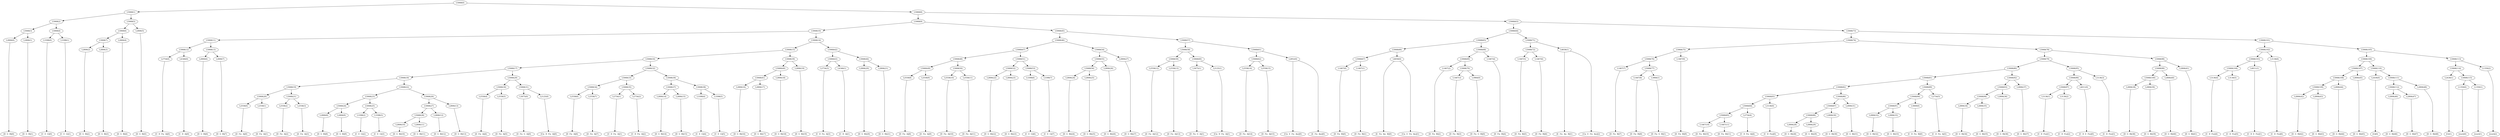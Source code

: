 digraph sample{
"L2806(0)"->"[D  G  B](0)"
"L2806(1)"->"[D  G  B](1)"
"L5068(3)"->"L2806(0)"
"L5068(3)"->"L2806(1)"
"L3398(0)"->"[C  E  G](0)"
"L3398(1)"->"[C  E  G](1)"
"L5068(4)"->"L3398(0)"
"L5068(4)"->"L3398(1)"
"L5068(2)"->"L5068(3)"
"L5068(2)"->"L5068(4)"
"L2806(2)"->"[D  G  B](2)"
"L2806(3)"->"[D  G  B](3)"
"L5068(7)"->"L2806(2)"
"L5068(7)"->"L2806(3)"
"L2806(4)"->"[D  G  B](4)"
"L5068(6)"->"L5068(7)"
"L5068(6)"->"L2806(4)"
"L2806(5)"->"[D  G  B](5)"
"L5068(5)"->"L5068(6)"
"L5068(5)"->"L2806(5)"
"L5068(1)"->"L5068(2)"
"L5068(1)"->"L5068(5)"
"L2754(0)"->"[C  D  Fis  A](0)"
"L4346(0)"->"[C  D  A](0)"
"L5068(12)"->"L2754(0)"
"L5068(12)"->"L4346(0)"
"L2806(6)"->"[D  G  B](6)"
"L2806(7)"->"[D  G  B](7)"
"L5068(13)"->"L2806(6)"
"L5068(13)"->"L2806(7)"
"L5068(11)"->"L5068(12)"
"L5068(11)"->"L5068(13)"
"L2558(0)"->"[D  Fis  A](0)"
"L2558(1)"->"[D  Fis  A](1)"
"L5068(20)"->"L2558(0)"
"L5068(20)"->"L2558(1)"
"L2558(2)"->"[D  Fis  A](2)"
"L2558(3)"->"[D  Fis  A](3)"
"L5068(21)"->"L2558(2)"
"L5068(21)"->"L2558(3)"
"L5068(19)"->"L5068(20)"
"L5068(19)"->"L5068(21)"
"L2806(8)"->"[D  G  B](8)"
"L2806(9)"->"[D  G  B](9)"
"L5068(24)"->"L2806(8)"
"L5068(24)"->"L2806(9)"
"L3398(2)"->"[C  E  G](2)"
"L3398(3)"->"[C  E  G](3)"
"L5068(25)"->"L3398(2)"
"L5068(25)"->"L3398(3)"
"L5068(23)"->"L5068(24)"
"L5068(23)"->"L5068(25)"
"L2806(10)"->"[D  G  B](10)"
"L2806(11)"->"[D  G  B](11)"
"L5068(28)"->"L2806(10)"
"L5068(28)"->"L2806(11)"
"L2806(12)"->"[D  G  B](12)"
"L5068(27)"->"L5068(28)"
"L5068(27)"->"L2806(12)"
"L2806(13)"->"[D  G  B](13)"
"L5068(26)"->"L5068(27)"
"L5068(26)"->"L2806(13)"
"L5068(22)"->"L5068(23)"
"L5068(22)"->"L5068(26)"
"L5068(18)"->"L5068(19)"
"L5068(18)"->"L5068(22)"
"L2558(4)"->"[D  Fis  A](4)"
"L2558(5)"->"[D  Fis  A](5)"
"L5068(30)"->"L2558(4)"
"L5068(30)"->"L2558(5)"
"L3675(0)"->"[D  Fis  G  A](0)"
"L2125(0)"->"[Cis  D  Fis  A](0)"
"L5068(31)"->"L3675(0)"
"L5068(31)"->"L2125(0)"
"L5068(29)"->"L5068(30)"
"L5068(29)"->"L5068(31)"
"L5068(17)"->"L5068(18)"
"L5068(17)"->"L5068(29)"
"L2558(6)"->"[D  Fis  A](6)"
"L2558(7)"->"[D  Fis  A](7)"
"L5068(34)"->"L2558(6)"
"L5068(34)"->"L2558(7)"
"L2754(1)"->"[C  D  Fis  A](1)"
"L2754(2)"->"[C  D  Fis  A](2)"
"L5068(35)"->"L2754(1)"
"L5068(35)"->"L2754(2)"
"L5068(33)"->"L5068(34)"
"L5068(33)"->"L5068(35)"
"L2806(14)"->"[D  G  B](14)"
"L2806(15)"->"[D  G  B](15)"
"L5068(37)"->"L2806(14)"
"L5068(37)"->"L2806(15)"
"L3398(4)"->"[C  E  G](4)"
"L3398(5)"->"[C  E  G](5)"
"L5068(38)"->"L3398(4)"
"L5068(38)"->"L3398(5)"
"L5068(36)"->"L5068(37)"
"L5068(36)"->"L5068(38)"
"L5068(32)"->"L5068(33)"
"L5068(32)"->"L5068(36)"
"L5068(16)"->"L5068(17)"
"L5068(16)"->"L5068(32)"
"L2806(16)"->"[D  G  B](16)"
"L2806(17)"->"[D  G  B](17)"
"L5068(41)"->"L2806(16)"
"L5068(41)"->"L2806(17)"
"L2806(18)"->"[D  G  B](18)"
"L5068(40)"->"L5068(41)"
"L5068(40)"->"L2806(18)"
"L2806(19)"->"[D  G  B](19)"
"L5068(39)"->"L5068(40)"
"L5068(39)"->"L2806(19)"
"L5068(15)"->"L5068(16)"
"L5068(15)"->"L5068(39)"
"L2754(3)"->"[C  D  Fis  A](3)"
"L4346(1)"->"[C  D  A](1)"
"L5068(43)"->"L2754(3)"
"L5068(43)"->"L4346(1)"
"L2806(20)"->"[D  G  B](20)"
"L2806(21)"->"[D  G  B](21)"
"L5068(44)"->"L2806(20)"
"L5068(44)"->"L2806(21)"
"L5068(42)"->"L5068(43)"
"L5068(42)"->"L5068(44)"
"L5068(14)"->"L5068(15)"
"L5068(14)"->"L5068(42)"
"L5068(10)"->"L5068(11)"
"L5068(10)"->"L5068(14)"
"L2558(8)"->"[D  Fis  A](8)"
"L2558(9)"->"[D  Fis  A](9)"
"L5068(49)"->"L2558(8)"
"L5068(49)"->"L2558(9)"
"L2558(10)"->"[D  Fis  A](10)"
"L2558(11)"->"[D  Fis  A](11)"
"L5068(50)"->"L2558(10)"
"L5068(50)"->"L2558(11)"
"L5068(48)"->"L5068(49)"
"L5068(48)"->"L5068(50)"
"L2806(22)"->"[D  G  B](22)"
"L2806(23)"->"[D  G  B](23)"
"L5068(52)"->"L2806(22)"
"L5068(52)"->"L2806(23)"
"L3398(6)"->"[C  E  G](6)"
"L3398(7)"->"[C  E  G](7)"
"L5068(53)"->"L3398(6)"
"L5068(53)"->"L3398(7)"
"L5068(51)"->"L5068(52)"
"L5068(51)"->"L5068(53)"
"L5068(47)"->"L5068(48)"
"L5068(47)"->"L5068(51)"
"L2806(24)"->"[D  G  B](24)"
"L2806(25)"->"[D  G  B](25)"
"L5068(56)"->"L2806(24)"
"L5068(56)"->"L2806(25)"
"L2806(26)"->"[D  G  B](26)"
"L5068(55)"->"L5068(56)"
"L5068(55)"->"L2806(26)"
"L2806(27)"->"[D  G  B](27)"
"L5068(54)"->"L5068(55)"
"L5068(54)"->"L2806(27)"
"L5068(46)"->"L5068(47)"
"L5068(46)"->"L5068(54)"
"L2558(12)"->"[D  Fis  A](12)"
"L2558(13)"->"[D  Fis  A](13)"
"L5068(59)"->"L2558(12)"
"L5068(59)"->"L2558(13)"
"L3675(1)"->"[D  Fis  G  A](1)"
"L2125(1)"->"[Cis  D  Fis  A](1)"
"L5068(60)"->"L3675(1)"
"L5068(60)"->"L2125(1)"
"L5068(58)"->"L5068(59)"
"L5068(58)"->"L5068(60)"
"L2558(14)"->"[D  Fis  A](14)"
"L2558(15)"->"[D  Fis  A](15)"
"L5068(62)"->"L2558(14)"
"L5068(62)"->"L2558(15)"
"L2852(0)"->"[Cis  E  Fis  Ais](0)"
"L2852(0)"->"[E  Fis  Ais](0)"
"L5068(61)"->"L5068(62)"
"L5068(61)"->"L2852(0)"
"L5068(57)"->"L5068(58)"
"L5068(57)"->"L5068(61)"
"L5068(45)"->"L5068(46)"
"L5068(45)"->"L5068(57)"
"L5068(9)"->"L5068(10)"
"L5068(9)"->"L5068(45)"
"L1467(0)"->"[D  Fis  B](0)"
"L1467(1)"->"[D  Fis  B](1)"
"L5068(67)"->"L1467(0)"
"L5068(67)"->"L1467(1)"
"L4658(0)"->"[E  Fis  Ais  B](0)"
"L4658(0)"->"[Cis  E  Fis  Ais](1)"
"L5068(66)"->"L5068(67)"
"L5068(66)"->"L4658(0)"
"L1467(2)"->"[D  Fis  B](2)"
"L1467(3)"->"[D  Fis  B](3)"
"L3984(0)"->"[D  Fis  G  B](0)"
"L5068(70)"->"L1467(3)"
"L5068(70)"->"L3984(0)"
"L5068(69)"->"L1467(2)"
"L5068(69)"->"L5068(70)"
"L1467(4)"->"[D  Fis  B](4)"
"L5068(68)"->"L5068(69)"
"L5068(68)"->"L1467(4)"
"L5068(65)"->"L5068(66)"
"L5068(65)"->"L5068(68)"
"L1467(5)"->"[D  Fis  B](5)"
"L1467(6)"->"[D  Fis  B](6)"
"L5068(72)"->"L1467(5)"
"L5068(72)"->"L1467(6)"
"L4658(1)"->"[E  Fis  Ais  B](1)"
"L4658(1)"->"[Cis  E  Fis  Ais](2)"
"L5068(71)"->"L5068(72)"
"L5068(71)"->"L4658(1)"
"L5068(64)"->"L5068(65)"
"L5068(64)"->"L5068(71)"
"L1467(7)"->"[D  Fis  B](7)"
"L1467(8)"->"[D  Fis  B](8)"
"L3984(1)"->"[D  Fis  G  B](1)"
"L5068(77)"->"L1467(8)"
"L5068(77)"->"L3984(1)"
"L5068(76)"->"L1467(7)"
"L5068(76)"->"L5068(77)"
"L1467(9)"->"[D  Fis  B](9)"
"L5068(75)"->"L5068(76)"
"L5068(75)"->"L1467(9)"
"L1467(10)"->"[D  Fis  B](10)"
"L1467(11)"->"[D  Fis  B](11)"
"L5068(85)"->"L1467(10)"
"L5068(85)"->"L1467(11)"
"L2754(4)"->"[C  D  Fis  A](4)"
"L5068(84)"->"L5068(85)"
"L5068(84)"->"L2754(4)"
"L3136(0)"->"[C  D  Fis](0)"
"L5068(83)"->"L5068(84)"
"L5068(83)"->"L3136(0)"
"L2806(28)"->"[D  G  B](28)"
"L2806(29)"->"[D  G  B](29)"
"L5068(88)"->"L2806(28)"
"L5068(88)"->"L2806(29)"
"L2806(30)"->"[D  G  B](30)"
"L5068(87)"->"L5068(88)"
"L5068(87)"->"L2806(30)"
"L2806(31)"->"[D  G  B](31)"
"L5068(86)"->"L5068(87)"
"L5068(86)"->"L2806(31)"
"L5068(82)"->"L5068(83)"
"L5068(82)"->"L5068(86)"
"L2806(32)"->"[D  G  B](32)"
"L2806(33)"->"[D  G  B](33)"
"L5068(91)"->"L2806(32)"
"L5068(91)"->"L2806(33)"
"L3069(0)"->"[C  D  Fis  B](0)"
"L5068(90)"->"L5068(91)"
"L5068(90)"->"L3069(0)"
"L2754(5)"->"[C  D  Fis  A](5)"
"L5068(89)"->"L5068(90)"
"L5068(89)"->"L2754(5)"
"L5068(81)"->"L5068(82)"
"L5068(81)"->"L5068(89)"
"L2806(34)"->"[D  G  B](34)"
"L2806(35)"->"[D  G  B](35)"
"L5068(94)"->"L2806(34)"
"L5068(94)"->"L2806(35)"
"L2806(36)"->"[D  G  B](36)"
"L5068(93)"->"L5068(94)"
"L5068(93)"->"L2806(36)"
"L2806(37)"->"[D  G  B](37)"
"L5068(92)"->"L5068(93)"
"L5068(92)"->"L2806(37)"
"L5068(80)"->"L5068(81)"
"L5068(80)"->"L5068(92)"
"L3136(1)"->"[C  D  Fis](1)"
"L3136(2)"->"[C  D  Fis](2)"
"L5068(97)"->"L3136(1)"
"L5068(97)"->"L3136(2)"
"L4011(0)"->"[C  D  E  Fis](0)"
"L5068(96)"->"L5068(97)"
"L5068(96)"->"L4011(0)"
"L3136(3)"->"[C  D  Fis](3)"
"L5068(95)"->"L5068(96)"
"L5068(95)"->"L3136(3)"
"L5068(79)"->"L5068(80)"
"L5068(79)"->"L5068(95)"
"L2806(38)"->"[D  G  B](38)"
"L2806(39)"->"[D  G  B](39)"
"L5068(100)"->"L2806(38)"
"L5068(100)"->"L2806(39)"
"L2806(40)"->"[D  G  B](40)"
"L5068(99)"->"L5068(100)"
"L5068(99)"->"L2806(40)"
"L2806(41)"->"[D  G  B](41)"
"L5068(98)"->"L5068(99)"
"L5068(98)"->"L2806(41)"
"L5068(78)"->"L5068(79)"
"L5068(78)"->"L5068(98)"
"L5068(74)"->"L5068(75)"
"L5068(74)"->"L5068(78)"
"L3136(4)"->"[C  D  Fis](4)"
"L3136(5)"->"[C  D  Fis](5)"
"L5068(104)"->"L3136(4)"
"L5068(104)"->"L3136(5)"
"L4011(1)"->"[C  D  E  Fis](1)"
"L5068(103)"->"L5068(104)"
"L5068(103)"->"L4011(1)"
"L3136(6)"->"[C  D  Fis](6)"
"L5068(102)"->"L5068(103)"
"L5068(102)"->"L3136(6)"
"L2806(42)"->"[D  G  B](42)"
"L2806(43)"->"[D  G  B](43)"
"L5068(109)"->"L2806(42)"
"L5068(109)"->"L2806(43)"
"L2806(44)"->"[D  G  B](44)"
"L5068(108)"->"L5068(109)"
"L5068(108)"->"L2806(44)"
"L2806(45)"->"[D  G  B](45)"
"L5068(107)"->"L5068(108)"
"L5068(107)"->"L2806(45)"
"L2436(0)"->"[G](0)"
"L2806(46)"->"[D  G  B](46)"
"L2806(47)"->"[D  G  B](47)"
"L5068(112)"->"L2806(46)"
"L5068(112)"->"L2806(47)"
"L2806(48)"->"[D  G  B](48)"
"L5068(111)"->"L5068(112)"
"L5068(111)"->"L2806(48)"
"L5068(110)"->"L2436(0)"
"L5068(110)"->"L5068(111)"
"L5068(106)"->"L5068(107)"
"L5068(106)"->"L5068(110)"
"L2436(1)"->"[G](1)"
"L1350(0)"->"[rest](0)"
"L1350(1)"->"[rest](1)"
"L5068(115)"->"L1350(0)"
"L5068(115)"->"L1350(1)"
"L5068(114)"->"L2436(1)"
"L5068(114)"->"L5068(115)"
"L1350(2)"->"[rest](2)"
"L5068(113)"->"L5068(114)"
"L5068(113)"->"L1350(2)"
"L5068(105)"->"L5068(106)"
"L5068(105)"->"L5068(113)"
"L5068(101)"->"L5068(102)"
"L5068(101)"->"L5068(105)"
"L5068(73)"->"L5068(74)"
"L5068(73)"->"L5068(101)"
"L5068(63)"->"L5068(64)"
"L5068(63)"->"L5068(73)"
"L5068(8)"->"L5068(9)"
"L5068(8)"->"L5068(63)"
"L5068(0)"->"L5068(1)"
"L5068(0)"->"L5068(8)"
{rank = min; "L5068(0)"}
{rank = same; "L5068(1)"; "L5068(8)";}
{rank = same; "L5068(2)"; "L5068(5)"; "L5068(9)"; "L5068(63)";}
{rank = same; "L5068(3)"; "L5068(4)"; "L5068(6)"; "L2806(5)"; "L5068(10)"; "L5068(45)"; "L5068(64)"; "L5068(73)";}
{rank = same; "L2806(0)"; "L2806(1)"; "L3398(0)"; "L3398(1)"; "L5068(7)"; "L2806(4)"; "L5068(11)"; "L5068(14)"; "L5068(46)"; "L5068(57)"; "L5068(65)"; "L5068(71)"; "L5068(74)"; "L5068(101)";}
{rank = same; "L2806(2)"; "L2806(3)"; "L5068(12)"; "L5068(13)"; "L5068(15)"; "L5068(42)"; "L5068(47)"; "L5068(54)"; "L5068(58)"; "L5068(61)"; "L5068(66)"; "L5068(68)"; "L5068(72)"; "L4658(1)"; "L5068(75)"; "L5068(78)"; "L5068(102)"; "L5068(105)";}
{rank = same; "L2754(0)"; "L4346(0)"; "L2806(6)"; "L2806(7)"; "L5068(16)"; "L5068(39)"; "L5068(43)"; "L5068(44)"; "L5068(48)"; "L5068(51)"; "L5068(55)"; "L2806(27)"; "L5068(59)"; "L5068(60)"; "L5068(62)"; "L2852(0)"; "L5068(67)"; "L4658(0)"; "L5068(69)"; "L1467(4)"; "L1467(5)"; "L1467(6)"; "L5068(76)"; "L1467(9)"; "L5068(79)"; "L5068(98)"; "L5068(103)"; "L3136(6)"; "L5068(106)"; "L5068(113)";}
{rank = same; "L5068(17)"; "L5068(32)"; "L5068(40)"; "L2806(19)"; "L2754(3)"; "L4346(1)"; "L2806(20)"; "L2806(21)"; "L5068(49)"; "L5068(50)"; "L5068(52)"; "L5068(53)"; "L5068(56)"; "L2806(26)"; "L2558(12)"; "L2558(13)"; "L3675(1)"; "L2125(1)"; "L2558(14)"; "L2558(15)"; "L1467(0)"; "L1467(1)"; "L1467(2)"; "L5068(70)"; "L1467(7)"; "L5068(77)"; "L5068(80)"; "L5068(95)"; "L5068(99)"; "L2806(41)"; "L5068(104)"; "L4011(1)"; "L5068(107)"; "L5068(110)"; "L5068(114)"; "L1350(2)";}
{rank = same; "L5068(18)"; "L5068(29)"; "L5068(33)"; "L5068(36)"; "L5068(41)"; "L2806(18)"; "L2558(8)"; "L2558(9)"; "L2558(10)"; "L2558(11)"; "L2806(22)"; "L2806(23)"; "L3398(6)"; "L3398(7)"; "L2806(24)"; "L2806(25)"; "L1467(3)"; "L3984(0)"; "L1467(8)"; "L3984(1)"; "L5068(81)"; "L5068(92)"; "L5068(96)"; "L3136(3)"; "L5068(100)"; "L2806(40)"; "L3136(4)"; "L3136(5)"; "L5068(108)"; "L2806(45)"; "L2436(0)"; "L5068(111)"; "L2436(1)"; "L5068(115)";}
{rank = same; "L5068(19)"; "L5068(22)"; "L5068(30)"; "L5068(31)"; "L5068(34)"; "L5068(35)"; "L5068(37)"; "L5068(38)"; "L2806(16)"; "L2806(17)"; "L5068(82)"; "L5068(89)"; "L5068(93)"; "L2806(37)"; "L5068(97)"; "L4011(0)"; "L2806(38)"; "L2806(39)"; "L5068(109)"; "L2806(44)"; "L5068(112)"; "L2806(48)"; "L1350(0)"; "L1350(1)";}
{rank = same; "L5068(20)"; "L5068(21)"; "L5068(23)"; "L5068(26)"; "L2558(4)"; "L2558(5)"; "L3675(0)"; "L2125(0)"; "L2558(6)"; "L2558(7)"; "L2754(1)"; "L2754(2)"; "L2806(14)"; "L2806(15)"; "L3398(4)"; "L3398(5)"; "L5068(83)"; "L5068(86)"; "L5068(90)"; "L2754(5)"; "L5068(94)"; "L2806(36)"; "L3136(1)"; "L3136(2)"; "L2806(42)"; "L2806(43)"; "L2806(46)"; "L2806(47)";}
{rank = same; "L2558(0)"; "L2558(1)"; "L2558(2)"; "L2558(3)"; "L5068(24)"; "L5068(25)"; "L5068(27)"; "L2806(13)"; "L5068(84)"; "L3136(0)"; "L5068(87)"; "L2806(31)"; "L5068(91)"; "L3069(0)"; "L2806(34)"; "L2806(35)";}
{rank = same; "L2806(8)"; "L2806(9)"; "L3398(2)"; "L3398(3)"; "L5068(28)"; "L2806(12)"; "L5068(85)"; "L2754(4)"; "L5068(88)"; "L2806(30)"; "L2806(32)"; "L2806(33)";}
{rank = same; "L2806(10)"; "L2806(11)"; "L1467(10)"; "L1467(11)"; "L2806(28)"; "L2806(29)";}
{rank = max; "[C  D  A](0)"; "[C  D  A](1)"; "[C  D  E  Fis](0)"; "[C  D  E  Fis](1)"; "[C  D  Fis  A](0)"; "[C  D  Fis  A](1)"; "[C  D  Fis  A](2)"; "[C  D  Fis  A](3)"; "[C  D  Fis  A](4)"; "[C  D  Fis  A](5)"; "[C  D  Fis  B](0)"; "[C  D  Fis](0)"; "[C  D  Fis](1)"; "[C  D  Fis](2)"; "[C  D  Fis](3)"; "[C  D  Fis](4)"; "[C  D  Fis](5)"; "[C  D  Fis](6)"; "[C  E  G](0)"; "[C  E  G](1)"; "[C  E  G](2)"; "[C  E  G](3)"; "[C  E  G](4)"; "[C  E  G](5)"; "[C  E  G](6)"; "[C  E  G](7)"; "[Cis  D  Fis  A](0)"; "[Cis  D  Fis  A](1)"; "[Cis  E  Fis  Ais](0)"; "[Cis  E  Fis  Ais](1)"; "[Cis  E  Fis  Ais](2)"; "[D  Fis  A](0)"; "[D  Fis  A](1)"; "[D  Fis  A](10)"; "[D  Fis  A](11)"; "[D  Fis  A](12)"; "[D  Fis  A](13)"; "[D  Fis  A](14)"; "[D  Fis  A](15)"; "[D  Fis  A](2)"; "[D  Fis  A](3)"; "[D  Fis  A](4)"; "[D  Fis  A](5)"; "[D  Fis  A](6)"; "[D  Fis  A](7)"; "[D  Fis  A](8)"; "[D  Fis  A](9)"; "[D  Fis  B](0)"; "[D  Fis  B](1)"; "[D  Fis  B](10)"; "[D  Fis  B](11)"; "[D  Fis  B](2)"; "[D  Fis  B](3)"; "[D  Fis  B](4)"; "[D  Fis  B](5)"; "[D  Fis  B](6)"; "[D  Fis  B](7)"; "[D  Fis  B](8)"; "[D  Fis  B](9)"; "[D  Fis  G  A](0)"; "[D  Fis  G  A](1)"; "[D  Fis  G  B](0)"; "[D  Fis  G  B](1)"; "[D  G  B](0)"; "[D  G  B](1)"; "[D  G  B](10)"; "[D  G  B](11)"; "[D  G  B](12)"; "[D  G  B](13)"; "[D  G  B](14)"; "[D  G  B](15)"; "[D  G  B](16)"; "[D  G  B](17)"; "[D  G  B](18)"; "[D  G  B](19)"; "[D  G  B](2)"; "[D  G  B](20)"; "[D  G  B](21)"; "[D  G  B](22)"; "[D  G  B](23)"; "[D  G  B](24)"; "[D  G  B](25)"; "[D  G  B](26)"; "[D  G  B](27)"; "[D  G  B](28)"; "[D  G  B](29)"; "[D  G  B](3)"; "[D  G  B](30)"; "[D  G  B](31)"; "[D  G  B](32)"; "[D  G  B](33)"; "[D  G  B](34)"; "[D  G  B](35)"; "[D  G  B](36)"; "[D  G  B](37)"; "[D  G  B](38)"; "[D  G  B](39)"; "[D  G  B](4)"; "[D  G  B](40)"; "[D  G  B](41)"; "[D  G  B](42)"; "[D  G  B](43)"; "[D  G  B](44)"; "[D  G  B](45)"; "[D  G  B](46)"; "[D  G  B](47)"; "[D  G  B](48)"; "[D  G  B](5)"; "[D  G  B](6)"; "[D  G  B](7)"; "[D  G  B](8)"; "[D  G  B](9)"; "[E  Fis  Ais  B](0)"; "[E  Fis  Ais  B](1)"; "[E  Fis  Ais](0)"; "[G](0)"; "[G](1)"; "[rest](0)"; "[rest](1)"; "[rest](2)";}
}